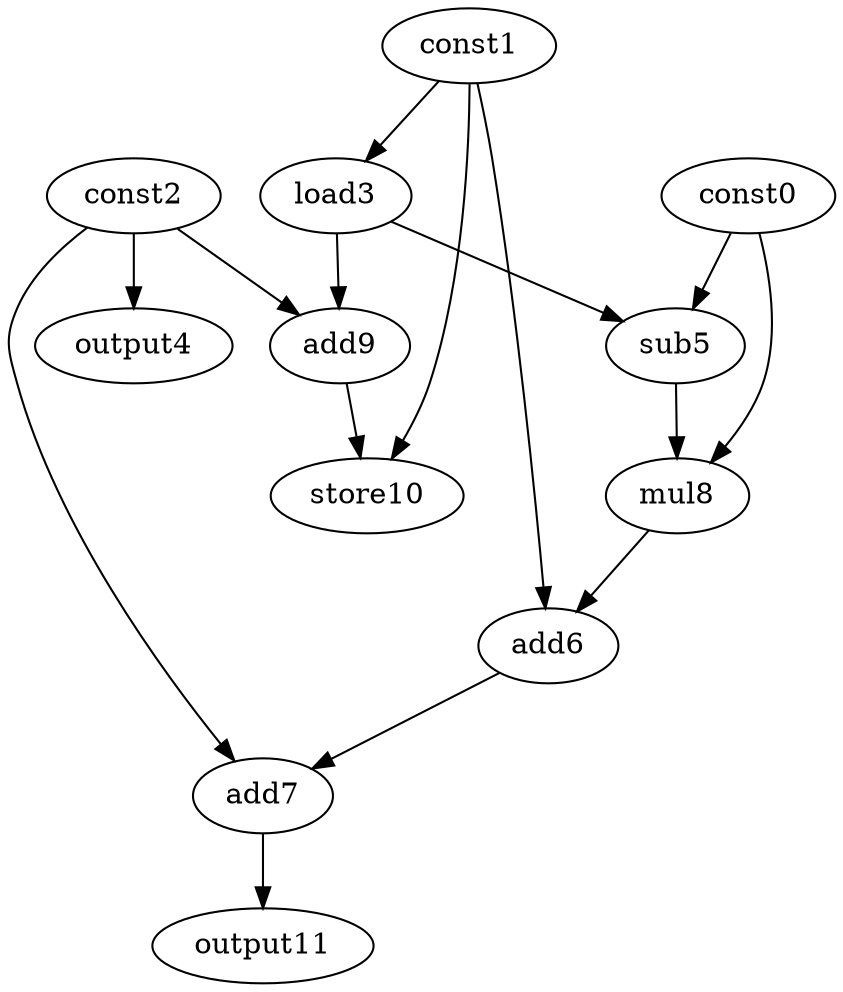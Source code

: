 digraph G { 
const0[opcode=const]; 
const1[opcode=const]; 
const2[opcode=const]; 
load3[opcode=load]; 
output4[opcode=output]; 
sub5[opcode=sub]; 
add6[opcode=add]; 
add7[opcode=add]; 
mul8[opcode=mul]; 
add9[opcode=add]; 
store10[opcode=store]; 
output11[opcode=output]; 
const1->load3[operand=0];
const2->output4[operand=0];
const0->sub5[operand=0];
load3->sub5[operand=1];
const2->add9[operand=0];
load3->add9[operand=1];
const0->mul8[operand=0];
sub5->mul8[operand=1];
add9->store10[operand=0];
const1->store10[operand=1];
mul8->add6[operand=0];
const1->add6[operand=1];
const2->add7[operand=0];
add6->add7[operand=1];
add7->output11[operand=0];
}
